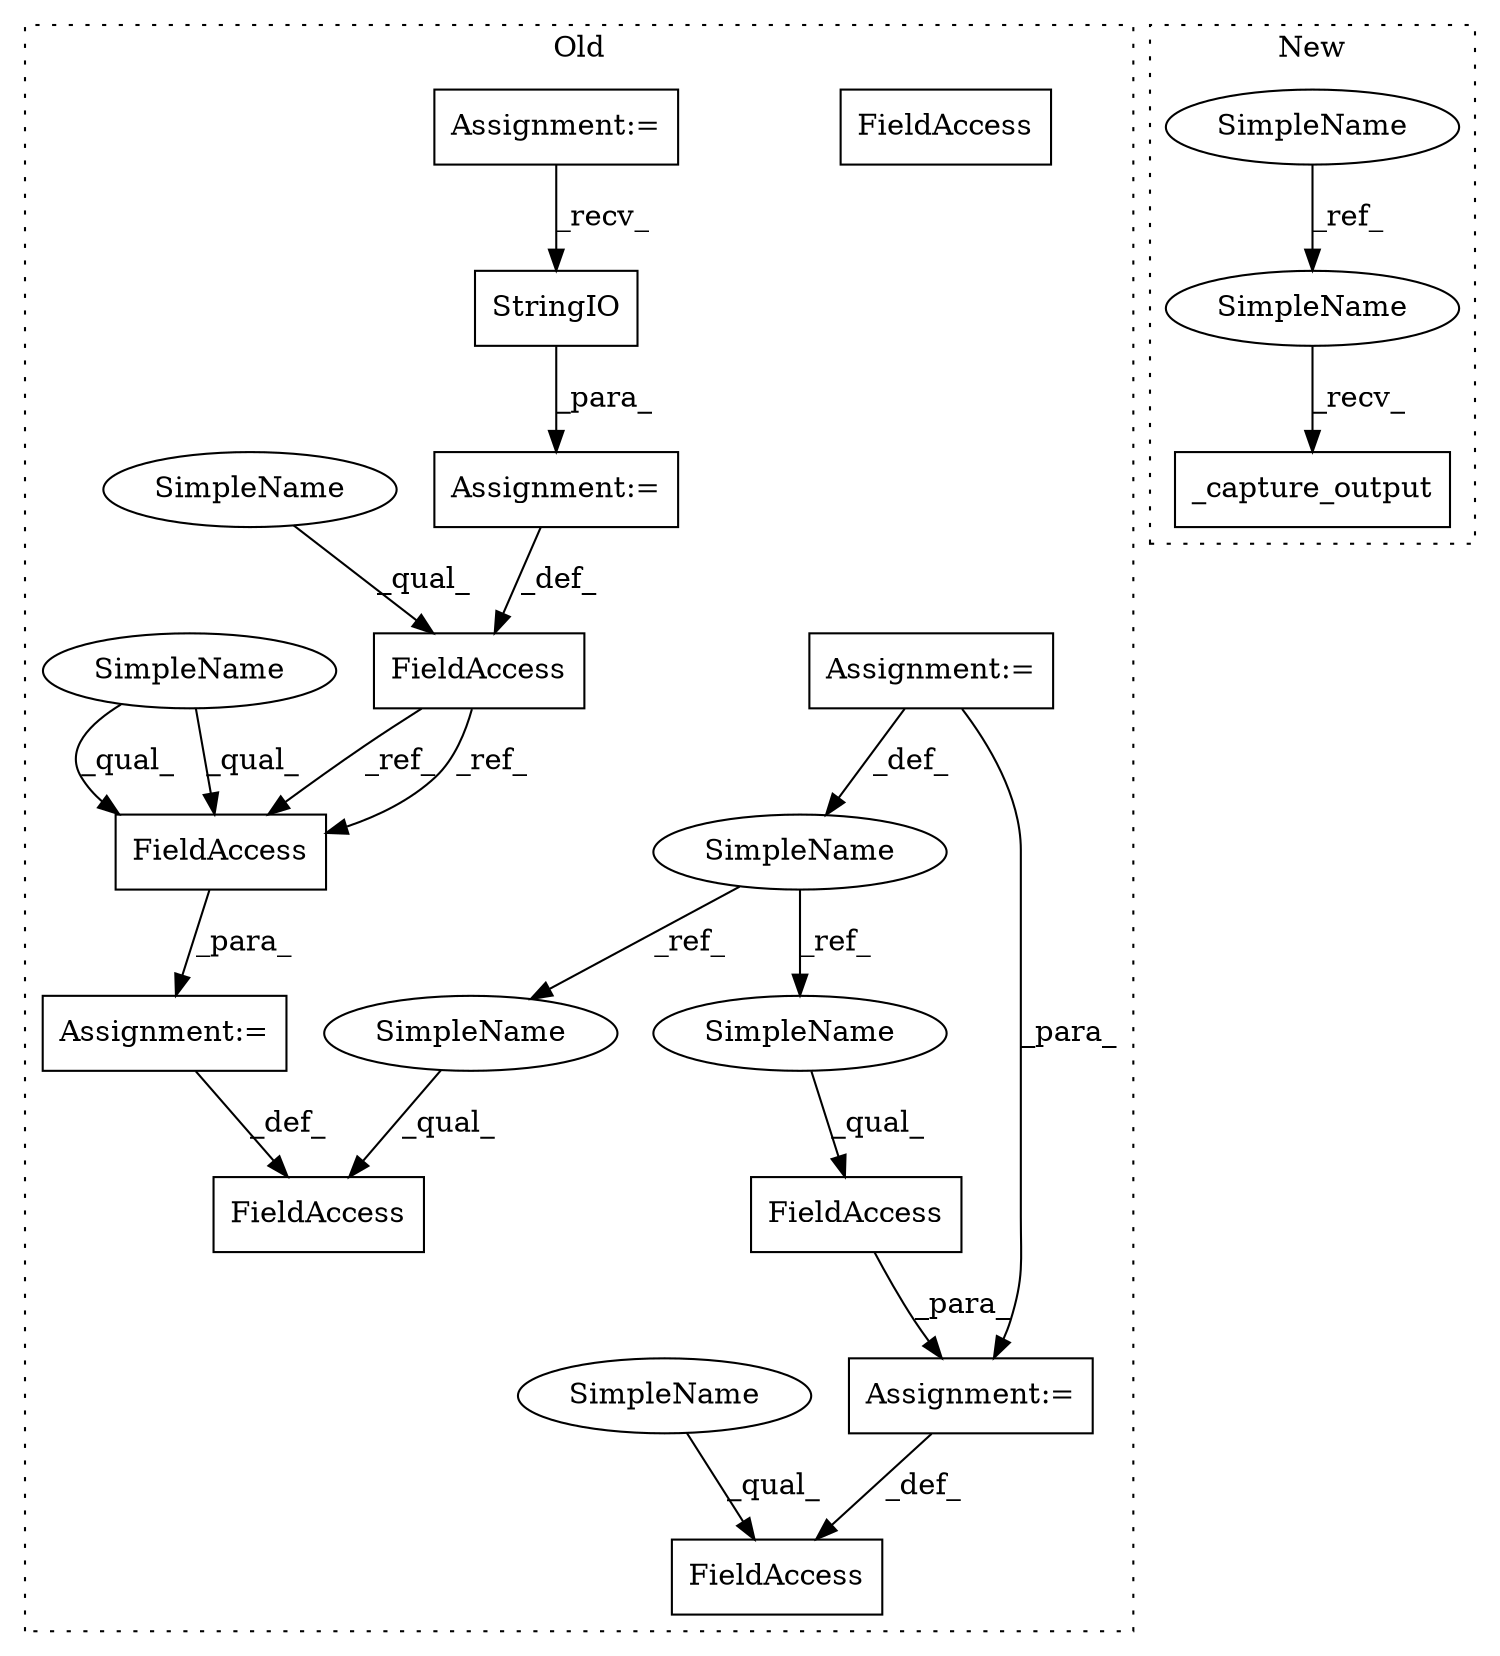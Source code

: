 digraph G {
subgraph cluster0 {
1 [label="StringIO" a="32" s="10790" l="10" shape="box"];
3 [label="FieldAccess" a="22" s="10843" l="10" shape="box"];
4 [label="SimpleName" a="42" s="10550" l="3" shape="ellipse"];
5 [label="FieldAccess" a="22" s="10827" l="10" shape="box"];
6 [label="FieldAccess" a="22" s="10773" l="13" shape="box"];
8 [label="FieldAccess" a="22" s="10806" l="20" shape="box"];
9 [label="FieldAccess" a="22" s="10854" l="13" shape="box"];
10 [label="Assignment:=" a="7" s="10550" l="3" shape="box"];
11 [label="Assignment:=" a="7" s="10786" l="1" shape="box"];
12 [label="Assignment:=" a="7" s="10853" l="1" shape="box"];
13 [label="Assignment:=" a="7" s="10826" l="1" shape="box"];
14 [label="Assignment:=" a="7" s="10535" l="2" shape="box"];
16 [label="FieldAccess" a="22" s="10854" l="13" shape="box"];
17 [label="SimpleName" a="42" s="10773" l="4" shape="ellipse"];
18 [label="SimpleName" a="42" s="10854" l="4" shape="ellipse"];
19 [label="SimpleName" a="42" s="10806" l="4" shape="ellipse"];
20 [label="SimpleName" a="42" s="10843" l="3" shape="ellipse"];
21 [label="SimpleName" a="42" s="10827" l="3" shape="ellipse"];
label = "Old";
style="dotted";
}
subgraph cluster1 {
2 [label="_capture_output" a="32" s="10277" l="17" shape="box"];
7 [label="SimpleName" a="42" s="9975" l="4" shape="ellipse"];
15 [label="SimpleName" a="42" s="10272" l="4" shape="ellipse"];
label = "New";
style="dotted";
}
1 -> 11 [label="_para_"];
4 -> 21 [label="_ref_"];
4 -> 20 [label="_ref_"];
5 -> 13 [label="_para_"];
6 -> 16 [label="_ref_"];
6 -> 16 [label="_ref_"];
7 -> 15 [label="_ref_"];
10 -> 13 [label="_para_"];
10 -> 4 [label="_def_"];
11 -> 6 [label="_def_"];
12 -> 3 [label="_def_"];
13 -> 8 [label="_def_"];
14 -> 1 [label="_recv_"];
15 -> 2 [label="_recv_"];
16 -> 12 [label="_para_"];
17 -> 6 [label="_qual_"];
18 -> 16 [label="_qual_"];
18 -> 16 [label="_qual_"];
19 -> 8 [label="_qual_"];
20 -> 3 [label="_qual_"];
21 -> 5 [label="_qual_"];
}